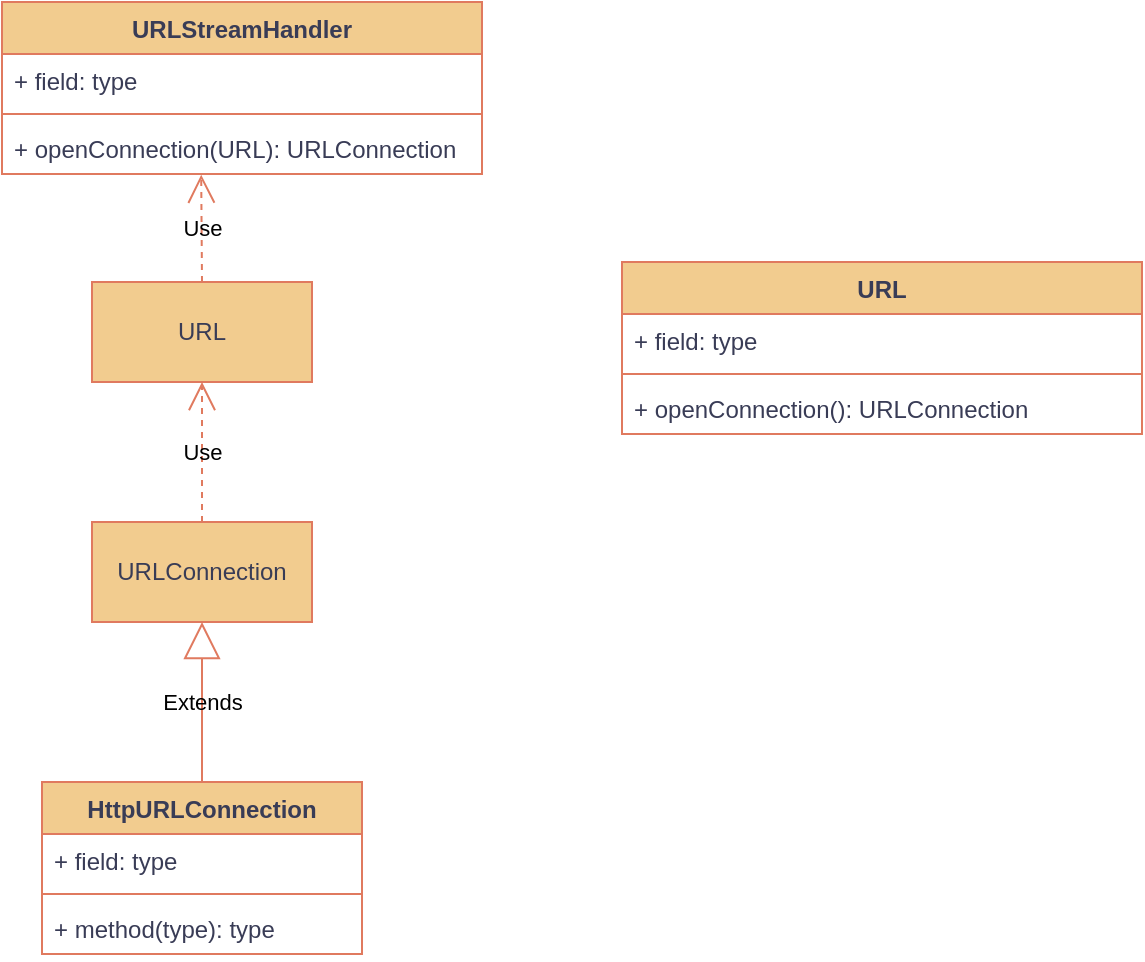 <mxfile version="22.1.21" type="github">
  <diagram id="IJfrPIQygLzvfmNrUJTp" name="HttpURLConnection">
    <mxGraphModel dx="1434" dy="772" grid="1" gridSize="10" guides="1" tooltips="1" connect="1" arrows="1" fold="1" page="1" pageScale="1" pageWidth="827" pageHeight="1169" math="0" shadow="0">
      <root>
        <mxCell id="0" />
        <mxCell id="1" parent="0" />
        <mxCell id="IGrRnc9im0kXD2q4kyuZ-1" value="HttpURLConnection" style="swimlane;fontStyle=1;align=center;verticalAlign=top;childLayout=stackLayout;horizontal=1;startSize=26;horizontalStack=0;resizeParent=1;resizeParentMax=0;resizeLast=0;collapsible=1;marginBottom=0;whiteSpace=wrap;html=1;strokeColor=#E07A5F;fontColor=#393C56;fillColor=#F2CC8F;labelBackgroundColor=none;" parent="1" vertex="1">
          <mxGeometry x="170" y="530" width="160" height="86" as="geometry" />
        </mxCell>
        <mxCell id="IGrRnc9im0kXD2q4kyuZ-2" value="+ field: type" style="text;strokeColor=none;fillColor=none;align=left;verticalAlign=top;spacingLeft=4;spacingRight=4;overflow=hidden;rotatable=0;points=[[0,0.5],[1,0.5]];portConstraint=eastwest;whiteSpace=wrap;html=1;fontColor=#393C56;labelBackgroundColor=none;" parent="IGrRnc9im0kXD2q4kyuZ-1" vertex="1">
          <mxGeometry y="26" width="160" height="26" as="geometry" />
        </mxCell>
        <mxCell id="IGrRnc9im0kXD2q4kyuZ-3" value="" style="line;strokeWidth=1;fillColor=none;align=left;verticalAlign=middle;spacingTop=-1;spacingLeft=3;spacingRight=3;rotatable=0;labelPosition=right;points=[];portConstraint=eastwest;strokeColor=#E07A5F;fontColor=#393C56;labelBackgroundColor=none;" parent="IGrRnc9im0kXD2q4kyuZ-1" vertex="1">
          <mxGeometry y="52" width="160" height="8" as="geometry" />
        </mxCell>
        <mxCell id="IGrRnc9im0kXD2q4kyuZ-4" value="+ method(type): type" style="text;strokeColor=none;fillColor=none;align=left;verticalAlign=top;spacingLeft=4;spacingRight=4;overflow=hidden;rotatable=0;points=[[0,0.5],[1,0.5]];portConstraint=eastwest;whiteSpace=wrap;html=1;fontColor=#393C56;labelBackgroundColor=none;" parent="IGrRnc9im0kXD2q4kyuZ-1" vertex="1">
          <mxGeometry y="60" width="160" height="26" as="geometry" />
        </mxCell>
        <mxCell id="IGrRnc9im0kXD2q4kyuZ-5" value="URLConnection" style="html=1;whiteSpace=wrap;strokeColor=#E07A5F;fontColor=#393C56;fillColor=#F2CC8F;labelBackgroundColor=none;" parent="1" vertex="1">
          <mxGeometry x="195" y="400" width="110" height="50" as="geometry" />
        </mxCell>
        <mxCell id="IGrRnc9im0kXD2q4kyuZ-6" value="Extends" style="endArrow=block;endSize=16;endFill=0;html=1;rounded=0;strokeColor=#E07A5F;fontColor=default;fillColor=#F2CC8F;exitX=0.5;exitY=0;exitDx=0;exitDy=0;entryX=0.5;entryY=1;entryDx=0;entryDy=0;labelBackgroundColor=none;" parent="1" source="IGrRnc9im0kXD2q4kyuZ-1" target="IGrRnc9im0kXD2q4kyuZ-5" edge="1">
          <mxGeometry width="160" relative="1" as="geometry">
            <mxPoint x="310" y="600" as="sourcePoint" />
            <mxPoint x="470" y="600" as="targetPoint" />
          </mxGeometry>
        </mxCell>
        <mxCell id="IGrRnc9im0kXD2q4kyuZ-7" value="URL" style="html=1;whiteSpace=wrap;strokeColor=#E07A5F;fontColor=#393C56;fillColor=#F2CC8F;labelBackgroundColor=none;" parent="1" vertex="1">
          <mxGeometry x="195" y="280" width="110" height="50" as="geometry" />
        </mxCell>
        <mxCell id="IGrRnc9im0kXD2q4kyuZ-8" value="Use" style="endArrow=open;endSize=12;dashed=1;html=1;rounded=0;strokeColor=#E07A5F;fontColor=default;fillColor=#F2CC8F;exitX=0.5;exitY=0;exitDx=0;exitDy=0;entryX=0.5;entryY=1;entryDx=0;entryDy=0;labelBackgroundColor=none;" parent="1" source="IGrRnc9im0kXD2q4kyuZ-5" target="IGrRnc9im0kXD2q4kyuZ-7" edge="1">
          <mxGeometry width="160" relative="1" as="geometry">
            <mxPoint x="310" y="400" as="sourcePoint" />
            <mxPoint x="470" y="400" as="targetPoint" />
          </mxGeometry>
        </mxCell>
        <mxCell id="IGrRnc9im0kXD2q4kyuZ-10" value="Use" style="endArrow=open;endSize=12;dashed=1;html=1;rounded=0;strokeColor=#E07A5F;fontColor=default;fillColor=#F2CC8F;exitX=0.5;exitY=0;exitDx=0;exitDy=0;entryX=0.415;entryY=1.013;entryDx=0;entryDy=0;entryPerimeter=0;labelBackgroundColor=none;" parent="1" target="IGrRnc9im0kXD2q4kyuZ-14" edge="1">
          <mxGeometry width="160" relative="1" as="geometry">
            <mxPoint x="250" y="280" as="sourcePoint" />
            <mxPoint x="252.48" y="179.406" as="targetPoint" />
            <mxPoint as="offset" />
          </mxGeometry>
        </mxCell>
        <mxCell id="IGrRnc9im0kXD2q4kyuZ-11" value="URLStreamHandler" style="swimlane;fontStyle=1;align=center;verticalAlign=top;childLayout=stackLayout;horizontal=1;startSize=26;horizontalStack=0;resizeParent=1;resizeParentMax=0;resizeLast=0;collapsible=1;marginBottom=0;whiteSpace=wrap;html=1;strokeColor=#E07A5F;fontColor=#393C56;fillColor=#F2CC8F;labelBackgroundColor=none;" parent="1" vertex="1">
          <mxGeometry x="150" y="140" width="240" height="86" as="geometry" />
        </mxCell>
        <mxCell id="IGrRnc9im0kXD2q4kyuZ-12" value="+ field: type" style="text;strokeColor=none;fillColor=none;align=left;verticalAlign=top;spacingLeft=4;spacingRight=4;overflow=hidden;rotatable=0;points=[[0,0.5],[1,0.5]];portConstraint=eastwest;whiteSpace=wrap;html=1;fontColor=#393C56;labelBackgroundColor=none;" parent="IGrRnc9im0kXD2q4kyuZ-11" vertex="1">
          <mxGeometry y="26" width="240" height="26" as="geometry" />
        </mxCell>
        <mxCell id="IGrRnc9im0kXD2q4kyuZ-13" value="" style="line;strokeWidth=1;fillColor=none;align=left;verticalAlign=middle;spacingTop=-1;spacingLeft=3;spacingRight=3;rotatable=0;labelPosition=right;points=[];portConstraint=eastwest;strokeColor=#E07A5F;fontColor=#393C56;labelBackgroundColor=none;" parent="IGrRnc9im0kXD2q4kyuZ-11" vertex="1">
          <mxGeometry y="52" width="240" height="8" as="geometry" />
        </mxCell>
        <mxCell id="IGrRnc9im0kXD2q4kyuZ-14" value="+ openConnection(URL): URLConnection" style="text;strokeColor=none;fillColor=none;align=left;verticalAlign=top;spacingLeft=4;spacingRight=4;overflow=hidden;rotatable=0;points=[[0,0.5],[1,0.5]];portConstraint=eastwest;whiteSpace=wrap;html=1;fontColor=#393C56;labelBackgroundColor=none;" parent="IGrRnc9im0kXD2q4kyuZ-11" vertex="1">
          <mxGeometry y="60" width="240" height="26" as="geometry" />
        </mxCell>
        <mxCell id="Zmp9sNAFtNbc8y3UMcst-1" value="URL" style="swimlane;fontStyle=1;align=center;verticalAlign=top;childLayout=stackLayout;horizontal=1;startSize=26;horizontalStack=0;resizeParent=1;resizeParentMax=0;resizeLast=0;collapsible=1;marginBottom=0;whiteSpace=wrap;html=1;labelBackgroundColor=none;fillColor=#F2CC8F;strokeColor=#E07A5F;fontColor=#393C56;" vertex="1" parent="1">
          <mxGeometry x="460" y="270" width="260" height="86" as="geometry" />
        </mxCell>
        <mxCell id="Zmp9sNAFtNbc8y3UMcst-2" value="+ field: type" style="text;strokeColor=none;fillColor=none;align=left;verticalAlign=top;spacingLeft=4;spacingRight=4;overflow=hidden;rotatable=0;points=[[0,0.5],[1,0.5]];portConstraint=eastwest;whiteSpace=wrap;html=1;labelBackgroundColor=none;fontColor=#393C56;" vertex="1" parent="Zmp9sNAFtNbc8y3UMcst-1">
          <mxGeometry y="26" width="260" height="26" as="geometry" />
        </mxCell>
        <mxCell id="Zmp9sNAFtNbc8y3UMcst-3" value="" style="line;strokeWidth=1;fillColor=none;align=left;verticalAlign=middle;spacingTop=-1;spacingLeft=3;spacingRight=3;rotatable=0;labelPosition=right;points=[];portConstraint=eastwest;strokeColor=#E07A5F;labelBackgroundColor=none;fontColor=#393C56;" vertex="1" parent="Zmp9sNAFtNbc8y3UMcst-1">
          <mxGeometry y="52" width="260" height="8" as="geometry" />
        </mxCell>
        <mxCell id="Zmp9sNAFtNbc8y3UMcst-4" value="+ openConnection(): URLConnection" style="text;strokeColor=none;fillColor=none;align=left;verticalAlign=top;spacingLeft=4;spacingRight=4;overflow=hidden;rotatable=0;points=[[0,0.5],[1,0.5]];portConstraint=eastwest;whiteSpace=wrap;html=1;labelBackgroundColor=none;fontColor=#393C56;" vertex="1" parent="Zmp9sNAFtNbc8y3UMcst-1">
          <mxGeometry y="60" width="260" height="26" as="geometry" />
        </mxCell>
      </root>
    </mxGraphModel>
  </diagram>
</mxfile>
